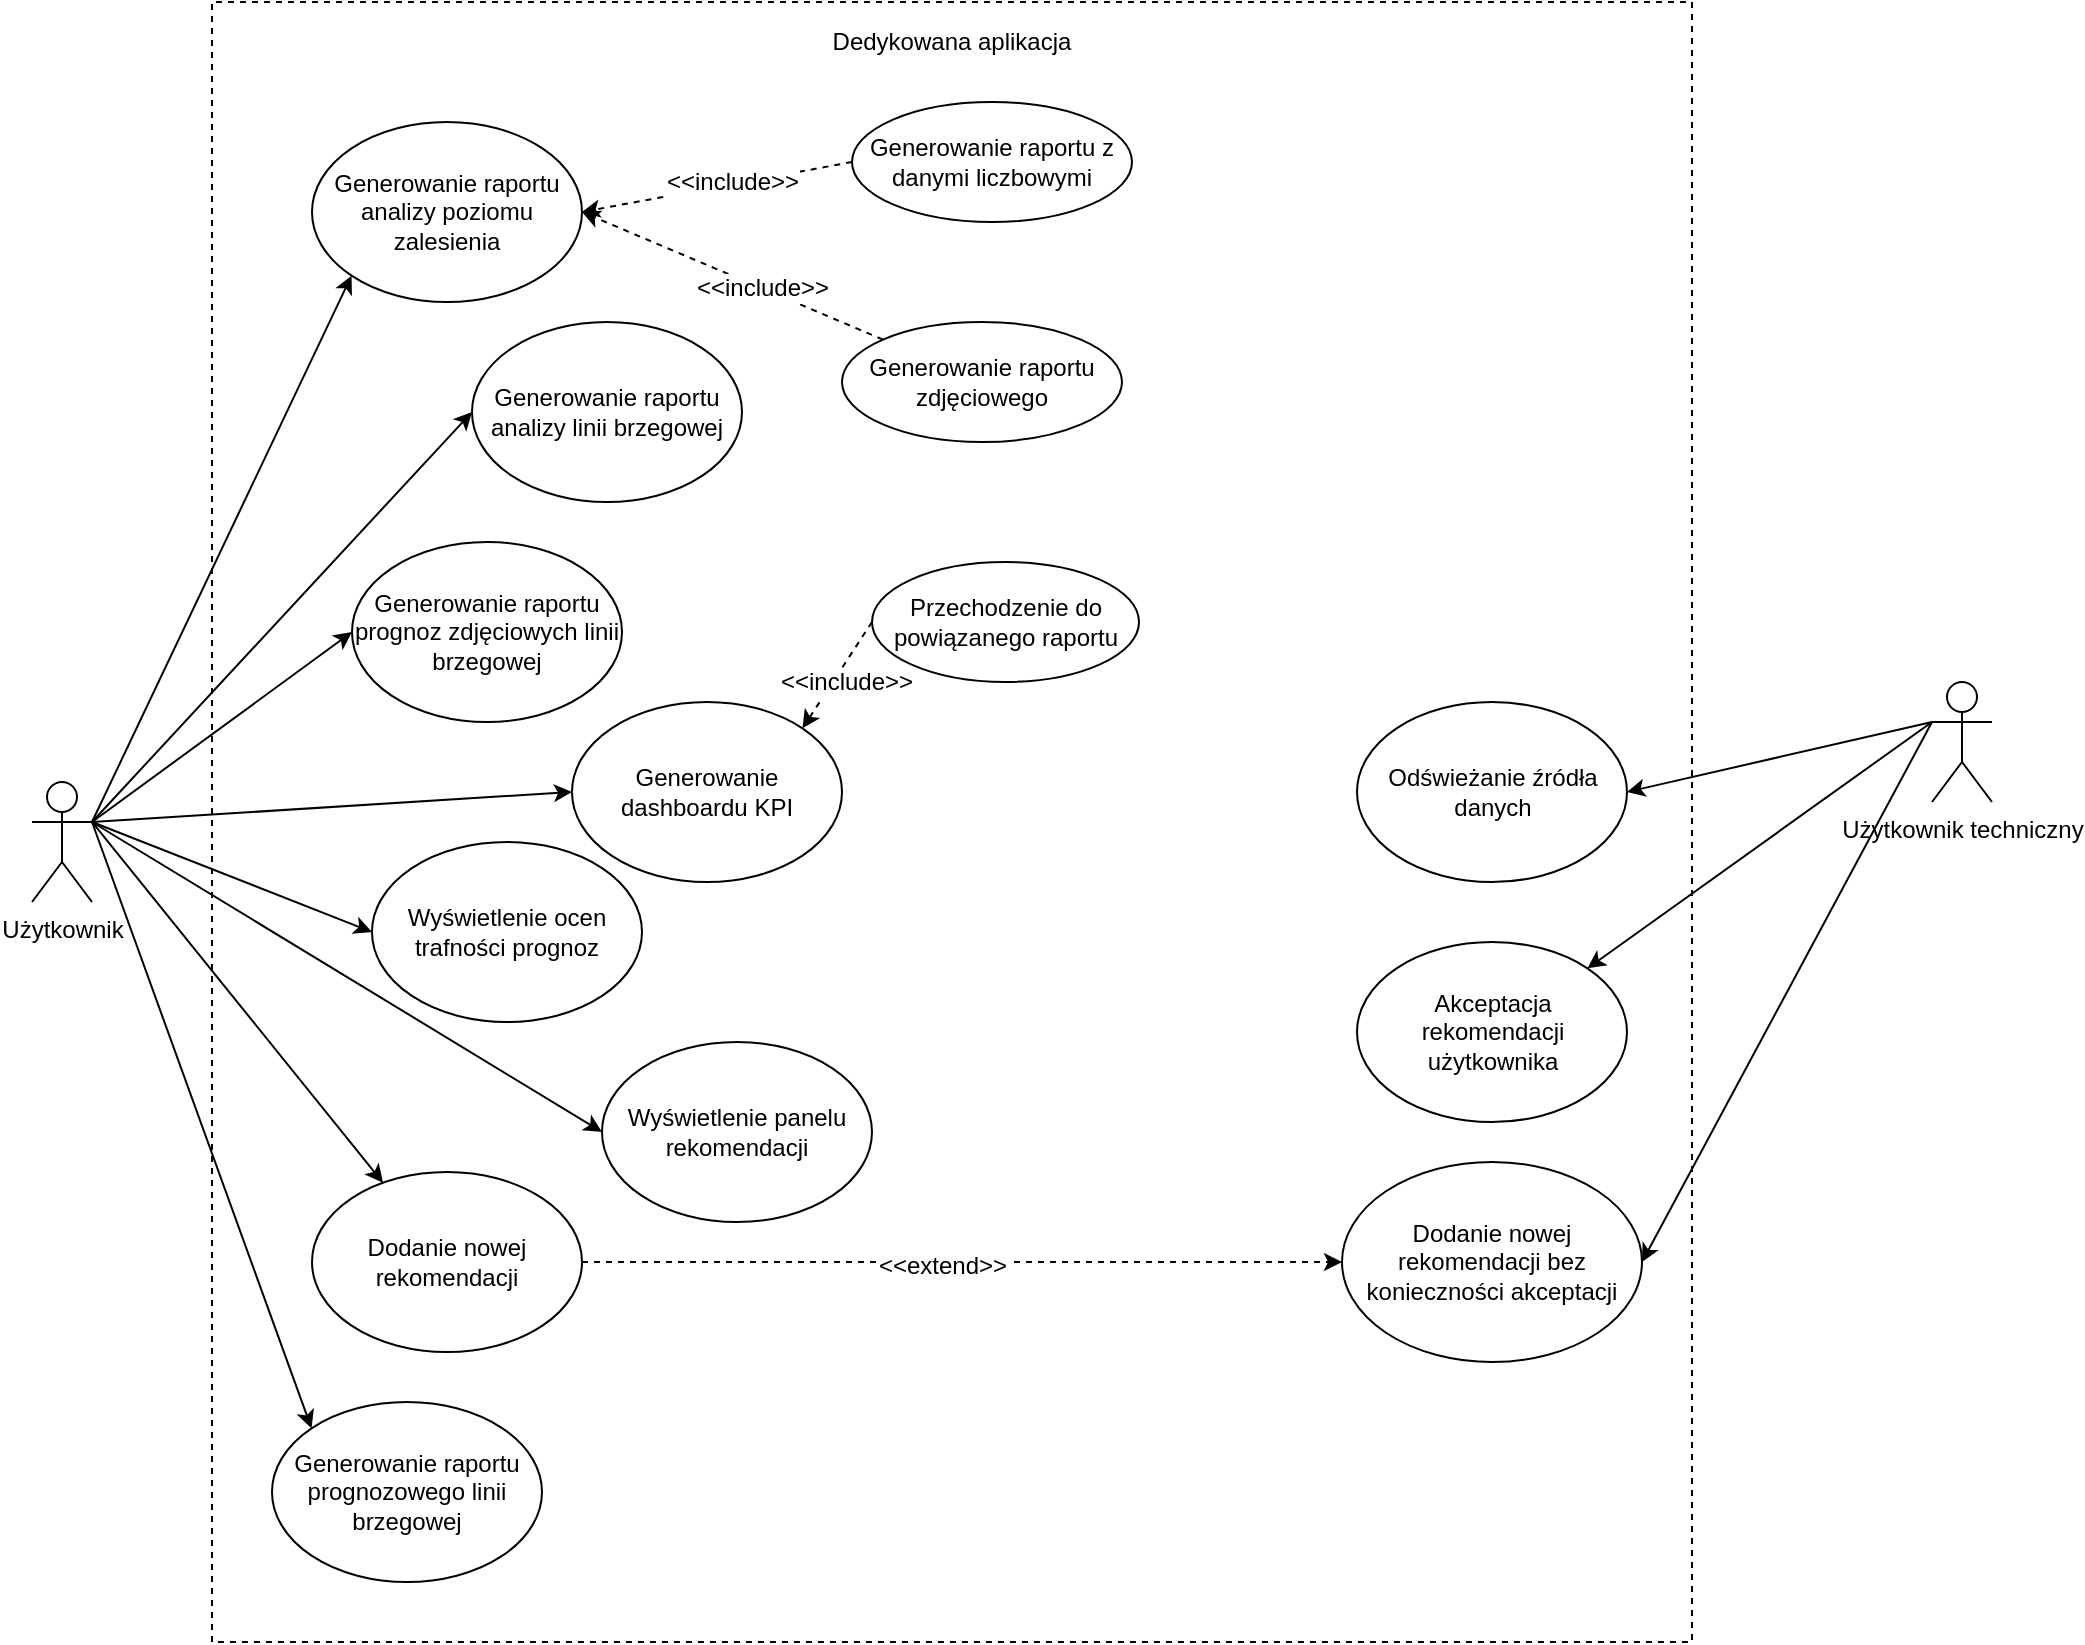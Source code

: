 <mxfile version="12.4.2" type="github" pages="1">
  <diagram name="Page-1" id="929967ad-93f9-6ef4-fab6-5d389245f69c">
    <mxGraphModel dx="3175.5" dy="2033" grid="1" gridSize="10" guides="1" tooltips="1" connect="1" arrows="1" fold="1" page="1" pageScale="1.5" pageWidth="1169" pageHeight="826" background="none" math="0" shadow="0">
      <root>
        <mxCell id="0" style=";html=1;"/>
        <mxCell id="1" style=";html=1;" parent="0"/>
        <mxCell id="KoNH0CNwUAHt0AgaoYmD-12" value="" style="rounded=0;whiteSpace=wrap;html=1;dashed=1;rotation=90;" parent="1" vertex="1">
          <mxGeometry x="-1130" y="-1170" width="820" height="740" as="geometry"/>
        </mxCell>
        <mxCell id="KoNH0CNwUAHt0AgaoYmD-14" value="Dedykowana aplikacja" style="text;html=1;strokeColor=none;fillColor=none;align=center;verticalAlign=middle;whiteSpace=wrap;rounded=0;dashed=1;" parent="1" vertex="1">
          <mxGeometry x="-810" y="-1200" width="180" height="20" as="geometry"/>
        </mxCell>
        <mxCell id="KoNH0CNwUAHt0AgaoYmD-15" value="Generowanie raportu analizy poziomu zalesienia" style="ellipse;whiteSpace=wrap;html=1;" parent="1" vertex="1">
          <mxGeometry x="-1040" y="-1150" width="135" height="90" as="geometry"/>
        </mxCell>
        <mxCell id="KoNH0CNwUAHt0AgaoYmD-16" value="Generowanie raportu analizy linii brzegowej" style="ellipse;whiteSpace=wrap;html=1;" parent="1" vertex="1">
          <mxGeometry x="-960" y="-1050" width="135" height="90" as="geometry"/>
        </mxCell>
        <mxCell id="KoNH0CNwUAHt0AgaoYmD-17" value="Generowanie raportu prognoz zdjęciowych linii brzegowej" style="ellipse;whiteSpace=wrap;html=1;" parent="1" vertex="1">
          <mxGeometry x="-1020" y="-940" width="135" height="90" as="geometry"/>
        </mxCell>
        <mxCell id="KoNH0CNwUAHt0AgaoYmD-18" value="Generowanie raportu prognozowego linii brzegowej" style="ellipse;whiteSpace=wrap;html=1;" parent="1" vertex="1">
          <mxGeometry x="-1060" y="-510" width="135" height="90" as="geometry"/>
        </mxCell>
        <mxCell id="KoNH0CNwUAHt0AgaoYmD-19" value="Generowanie dashboardu KPI" style="ellipse;whiteSpace=wrap;html=1;" parent="1" vertex="1">
          <mxGeometry x="-910" y="-860" width="135" height="90" as="geometry"/>
        </mxCell>
        <mxCell id="KoNH0CNwUAHt0AgaoYmD-20" value="Wyświetlenie ocen trafności prognoz" style="ellipse;whiteSpace=wrap;html=1;" parent="1" vertex="1">
          <mxGeometry x="-1010" y="-790" width="135" height="90" as="geometry"/>
        </mxCell>
        <mxCell id="KoNH0CNwUAHt0AgaoYmD-21" value="Wyświetlenie panelu rekomendacji" style="ellipse;whiteSpace=wrap;html=1;" parent="1" vertex="1">
          <mxGeometry x="-895" y="-690" width="135" height="90" as="geometry"/>
        </mxCell>
        <mxCell id="KoNH0CNwUAHt0AgaoYmD-22" value="Użytkownik techniczny&lt;br&gt;" style="shape=umlActor;verticalLabelPosition=bottom;labelBackgroundColor=#ffffff;verticalAlign=top;html=1;outlineConnect=0;" parent="1" vertex="1">
          <mxGeometry x="-230" y="-870" width="30" height="60" as="geometry"/>
        </mxCell>
        <mxCell id="KoNH0CNwUAHt0AgaoYmD-24" value="Użytkownik" style="shape=umlActor;verticalLabelPosition=bottom;labelBackgroundColor=#ffffff;verticalAlign=top;html=1;outlineConnect=0;" parent="1" vertex="1">
          <mxGeometry x="-1180" y="-820" width="30" height="60" as="geometry"/>
        </mxCell>
        <mxCell id="KoNH0CNwUAHt0AgaoYmD-30" value="" style="edgeStyle=orthogonalEdgeStyle;rounded=0;orthogonalLoop=1;jettySize=auto;html=1;dashed=1;exitX=1;exitY=0.5;exitDx=0;exitDy=0;entryX=0;entryY=0.5;entryDx=0;entryDy=0;" parent="1" source="KoNH0CNwUAHt0AgaoYmD-26" target="KoNH0CNwUAHt0AgaoYmD-28" edge="1">
          <mxGeometry relative="1" as="geometry">
            <mxPoint x="-957.5" y="-650" as="targetPoint"/>
          </mxGeometry>
        </mxCell>
        <mxCell id="oLljnyBIysXPZ3oE8e6Y-10" value="&amp;lt;&amp;lt;extend&amp;gt;&amp;gt;" style="text;html=1;align=center;verticalAlign=middle;resizable=0;points=[];;labelBackgroundColor=#ffffff;" vertex="1" connectable="0" parent="KoNH0CNwUAHt0AgaoYmD-30">
          <mxGeometry x="-0.053" y="-2" relative="1" as="geometry">
            <mxPoint as="offset"/>
          </mxGeometry>
        </mxCell>
        <mxCell id="KoNH0CNwUAHt0AgaoYmD-26" value="Dodanie nowej rekomendacji" style="ellipse;whiteSpace=wrap;html=1;" parent="1" vertex="1">
          <mxGeometry x="-1040" y="-625" width="135" height="90" as="geometry"/>
        </mxCell>
        <mxCell id="KoNH0CNwUAHt0AgaoYmD-27" value="Akceptacja rekomendacji użytkownika" style="ellipse;whiteSpace=wrap;html=1;" parent="1" vertex="1">
          <mxGeometry x="-517.5" y="-740" width="135" height="90" as="geometry"/>
        </mxCell>
        <mxCell id="KoNH0CNwUAHt0AgaoYmD-28" value="Dodanie nowej rekomendacji bez konieczności akceptacji" style="ellipse;whiteSpace=wrap;html=1;" parent="1" vertex="1">
          <mxGeometry x="-525" y="-630" width="150" height="100" as="geometry"/>
        </mxCell>
        <mxCell id="KoNH0CNwUAHt0AgaoYmD-31" value="" style="endArrow=classic;html=1;exitX=1;exitY=0.333;exitDx=0;exitDy=0;exitPerimeter=0;" parent="1" source="KoNH0CNwUAHt0AgaoYmD-24" target="KoNH0CNwUAHt0AgaoYmD-26" edge="1">
          <mxGeometry width="50" height="50" relative="1" as="geometry">
            <mxPoint x="-1200" y="-320" as="sourcePoint"/>
            <mxPoint x="-1150" y="-370" as="targetPoint"/>
          </mxGeometry>
        </mxCell>
        <mxCell id="KoNH0CNwUAHt0AgaoYmD-32" value="" style="endArrow=classic;html=1;exitX=0;exitY=0.333;exitDx=0;exitDy=0;exitPerimeter=0;entryX=1;entryY=0;entryDx=0;entryDy=0;" parent="1" source="KoNH0CNwUAHt0AgaoYmD-22" target="KoNH0CNwUAHt0AgaoYmD-27" edge="1">
          <mxGeometry width="50" height="50" relative="1" as="geometry">
            <mxPoint x="-1200" y="-320" as="sourcePoint"/>
            <mxPoint x="-1150" y="-370" as="targetPoint"/>
          </mxGeometry>
        </mxCell>
        <mxCell id="KoNH0CNwUAHt0AgaoYmD-33" value="" style="endArrow=classic;html=1;entryX=1;entryY=0.5;entryDx=0;entryDy=0;" parent="1" target="KoNH0CNwUAHt0AgaoYmD-28" edge="1">
          <mxGeometry width="50" height="50" relative="1" as="geometry">
            <mxPoint x="-230" y="-850" as="sourcePoint"/>
            <mxPoint x="-392.27" y="-716.82" as="targetPoint"/>
          </mxGeometry>
        </mxCell>
        <mxCell id="KoNH0CNwUAHt0AgaoYmD-34" value="Odświeżanie źródła danych" style="ellipse;whiteSpace=wrap;html=1;" parent="1" vertex="1">
          <mxGeometry x="-517.5" y="-860" width="135" height="90" as="geometry"/>
        </mxCell>
        <mxCell id="KoNH0CNwUAHt0AgaoYmD-35" value="" style="endArrow=classic;html=1;entryX=1;entryY=0.5;entryDx=0;entryDy=0;" parent="1" target="KoNH0CNwUAHt0AgaoYmD-34" edge="1">
          <mxGeometry width="50" height="50" relative="1" as="geometry">
            <mxPoint x="-230" y="-850" as="sourcePoint"/>
            <mxPoint x="-1150" y="-370" as="targetPoint"/>
          </mxGeometry>
        </mxCell>
        <mxCell id="oLljnyBIysXPZ3oE8e6Y-1" value="" style="endArrow=classic;html=1;entryX=0;entryY=0.5;entryDx=0;entryDy=0;" edge="1" parent="1" target="KoNH0CNwUAHt0AgaoYmD-20">
          <mxGeometry width="50" height="50" relative="1" as="geometry">
            <mxPoint x="-1150" y="-800" as="sourcePoint"/>
            <mxPoint x="-994.405" y="-609.656" as="targetPoint"/>
          </mxGeometry>
        </mxCell>
        <mxCell id="oLljnyBIysXPZ3oE8e6Y-2" value="" style="endArrow=classic;html=1;entryX=0;entryY=0.5;entryDx=0;entryDy=0;" edge="1" parent="1" target="KoNH0CNwUAHt0AgaoYmD-19">
          <mxGeometry width="50" height="50" relative="1" as="geometry">
            <mxPoint x="-1150" y="-800" as="sourcePoint"/>
            <mxPoint x="-984.405" y="-599.656" as="targetPoint"/>
          </mxGeometry>
        </mxCell>
        <mxCell id="oLljnyBIysXPZ3oE8e6Y-3" value="" style="endArrow=classic;html=1;entryX=0;entryY=0.5;entryDx=0;entryDy=0;" edge="1" parent="1" target="KoNH0CNwUAHt0AgaoYmD-17">
          <mxGeometry width="50" height="50" relative="1" as="geometry">
            <mxPoint x="-1150" y="-800" as="sourcePoint"/>
            <mxPoint x="-974.405" y="-589.656" as="targetPoint"/>
          </mxGeometry>
        </mxCell>
        <mxCell id="oLljnyBIysXPZ3oE8e6Y-6" value="" style="endArrow=classic;html=1;entryX=0;entryY=0.5;entryDx=0;entryDy=0;" edge="1" parent="1" target="KoNH0CNwUAHt0AgaoYmD-16">
          <mxGeometry width="50" height="50" relative="1" as="geometry">
            <mxPoint x="-1150" y="-800" as="sourcePoint"/>
            <mxPoint x="-964.405" y="-579.656" as="targetPoint"/>
          </mxGeometry>
        </mxCell>
        <mxCell id="oLljnyBIysXPZ3oE8e6Y-7" value="" style="endArrow=classic;html=1;entryX=0;entryY=1;entryDx=0;entryDy=0;" edge="1" parent="1" target="KoNH0CNwUAHt0AgaoYmD-15">
          <mxGeometry width="50" height="50" relative="1" as="geometry">
            <mxPoint x="-1150" y="-800" as="sourcePoint"/>
            <mxPoint x="-954.405" y="-569.656" as="targetPoint"/>
          </mxGeometry>
        </mxCell>
        <mxCell id="oLljnyBIysXPZ3oE8e6Y-8" value="" style="endArrow=classic;html=1;entryX=0;entryY=0;entryDx=0;entryDy=0;" edge="1" parent="1" target="KoNH0CNwUAHt0AgaoYmD-18">
          <mxGeometry width="50" height="50" relative="1" as="geometry">
            <mxPoint x="-1150" y="-800" as="sourcePoint"/>
            <mxPoint x="-944.405" y="-559.656" as="targetPoint"/>
          </mxGeometry>
        </mxCell>
        <mxCell id="oLljnyBIysXPZ3oE8e6Y-9" value="" style="endArrow=classic;html=1;entryX=0;entryY=0.5;entryDx=0;entryDy=0;" edge="1" parent="1" target="KoNH0CNwUAHt0AgaoYmD-21">
          <mxGeometry width="50" height="50" relative="1" as="geometry">
            <mxPoint x="-1150" y="-800" as="sourcePoint"/>
            <mxPoint x="-934.405" y="-549.656" as="targetPoint"/>
          </mxGeometry>
        </mxCell>
        <mxCell id="oLljnyBIysXPZ3oE8e6Y-11" value="Generowanie raportu z danymi liczbowymi" style="ellipse;whiteSpace=wrap;html=1;" vertex="1" parent="1">
          <mxGeometry x="-770" y="-1160" width="140" height="60" as="geometry"/>
        </mxCell>
        <mxCell id="oLljnyBIysXPZ3oE8e6Y-13" value="Generowanie raportu zdjęciowego" style="ellipse;whiteSpace=wrap;html=1;" vertex="1" parent="1">
          <mxGeometry x="-775" y="-1050" width="140" height="60" as="geometry"/>
        </mxCell>
        <mxCell id="oLljnyBIysXPZ3oE8e6Y-15" value="" style="endArrow=classic;html=1;entryX=1;entryY=0.5;entryDx=0;entryDy=0;exitX=0;exitY=0;exitDx=0;exitDy=0;dashed=1;" edge="1" parent="1" source="oLljnyBIysXPZ3oE8e6Y-13" target="KoNH0CNwUAHt0AgaoYmD-15">
          <mxGeometry width="50" height="50" relative="1" as="geometry">
            <mxPoint x="-760" y="-900" as="sourcePoint"/>
            <mxPoint x="-710" y="-950" as="targetPoint"/>
          </mxGeometry>
        </mxCell>
        <mxCell id="oLljnyBIysXPZ3oE8e6Y-17" value="&amp;lt;&amp;lt;include&amp;gt;&amp;gt;" style="text;html=1;align=center;verticalAlign=middle;resizable=0;points=[];;labelBackgroundColor=#ffffff;" vertex="1" connectable="0" parent="oLljnyBIysXPZ3oE8e6Y-15">
          <mxGeometry x="-0.174" relative="1" as="geometry">
            <mxPoint x="1" as="offset"/>
          </mxGeometry>
        </mxCell>
        <mxCell id="oLljnyBIysXPZ3oE8e6Y-16" value="" style="endArrow=classic;html=1;entryX=1;entryY=0.5;entryDx=0;entryDy=0;exitX=0;exitY=0.5;exitDx=0;exitDy=0;dashed=1;" edge="1" parent="1" source="oLljnyBIysXPZ3oE8e6Y-11" target="KoNH0CNwUAHt0AgaoYmD-15">
          <mxGeometry width="50" height="50" relative="1" as="geometry">
            <mxPoint x="-744.497" y="-1031.213" as="sourcePoint"/>
            <mxPoint x="-914.948" y="-1063.062" as="targetPoint"/>
          </mxGeometry>
        </mxCell>
        <mxCell id="oLljnyBIysXPZ3oE8e6Y-18" value="&amp;lt;&amp;lt;include&amp;gt;&amp;gt;" style="text;html=1;align=center;verticalAlign=middle;resizable=0;points=[];;labelBackgroundColor=#ffffff;" vertex="1" connectable="0" parent="oLljnyBIysXPZ3oE8e6Y-16">
          <mxGeometry x="0.153" y="3" relative="1" as="geometry">
            <mxPoint x="17.13" y="-7.33" as="offset"/>
          </mxGeometry>
        </mxCell>
        <mxCell id="oLljnyBIysXPZ3oE8e6Y-19" value="Przechodzenie do powiązanego raportu" style="ellipse;whiteSpace=wrap;html=1;" vertex="1" parent="1">
          <mxGeometry x="-760" y="-930" width="133.51" height="60" as="geometry"/>
        </mxCell>
        <mxCell id="oLljnyBIysXPZ3oE8e6Y-20" value="" style="endArrow=classic;html=1;entryX=1;entryY=0;entryDx=0;entryDy=0;exitX=0;exitY=0.5;exitDx=0;exitDy=0;dashed=1;" edge="1" parent="1" source="oLljnyBIysXPZ3oE8e6Y-19" target="KoNH0CNwUAHt0AgaoYmD-19">
          <mxGeometry width="50" height="50" relative="1" as="geometry">
            <mxPoint x="-721.49" y="-775" as="sourcePoint"/>
            <mxPoint x="-790.0" y="-867.96" as="targetPoint"/>
          </mxGeometry>
        </mxCell>
        <mxCell id="oLljnyBIysXPZ3oE8e6Y-21" value="&amp;lt;&amp;lt;include&amp;gt;&amp;gt;" style="text;html=1;align=center;verticalAlign=middle;resizable=0;points=[];;labelBackgroundColor=#ffffff;" vertex="1" connectable="0" parent="oLljnyBIysXPZ3oE8e6Y-20">
          <mxGeometry x="-0.174" relative="1" as="geometry">
            <mxPoint x="1" y="8.29" as="offset"/>
          </mxGeometry>
        </mxCell>
      </root>
    </mxGraphModel>
  </diagram>
</mxfile>
